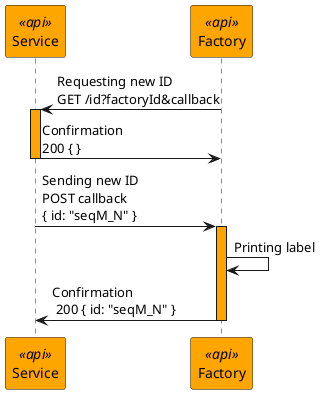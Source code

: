@startuml api_async

skinparam participant {
    backgroundColor<<test>> Aqua
    backgroundColor<<api>> Orange
}

participant "Service" as S <<api>>
participant "Factory" as F <<api>>

F -> S: Requesting new ID\nGET /id?factoryId&callback
activate S #Orange

S -> F: Confirmation\n200 { }
deactivate S

S -> F: Sending new ID\nPOST callback\n{ id: "seqM_N" }
activate F #Orange

F -> F: Printing label

F -> S: Confirmation\n 200 { id: "seqM_N" }
deactivate F

@enduml
